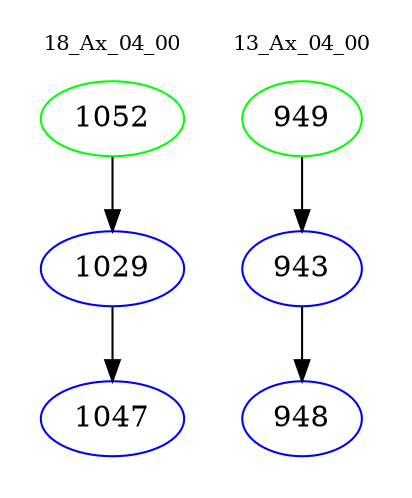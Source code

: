 digraph{
subgraph cluster_0 {
color = white
label = "18_Ax_04_00";
fontsize=10;
T0_1052 [label="1052", color="green"]
T0_1052 -> T0_1029 [color="black"]
T0_1029 [label="1029", color="blue"]
T0_1029 -> T0_1047 [color="black"]
T0_1047 [label="1047", color="blue"]
}
subgraph cluster_1 {
color = white
label = "13_Ax_04_00";
fontsize=10;
T1_949 [label="949", color="green"]
T1_949 -> T1_943 [color="black"]
T1_943 [label="943", color="blue"]
T1_943 -> T1_948 [color="black"]
T1_948 [label="948", color="blue"]
}
}
